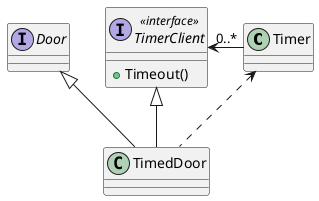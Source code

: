 @startuml Figure 12-3
class Timer
interface TimerClient <<interface>> {
    + Timeout()
}
interface Door
class TimedDoor
Timer -l-> "0..*" TimerClient
TimedDoor -u-|> TimerClient
TimedDoor -u-|> Door
TimedDoor .u.> Timer
@enduml